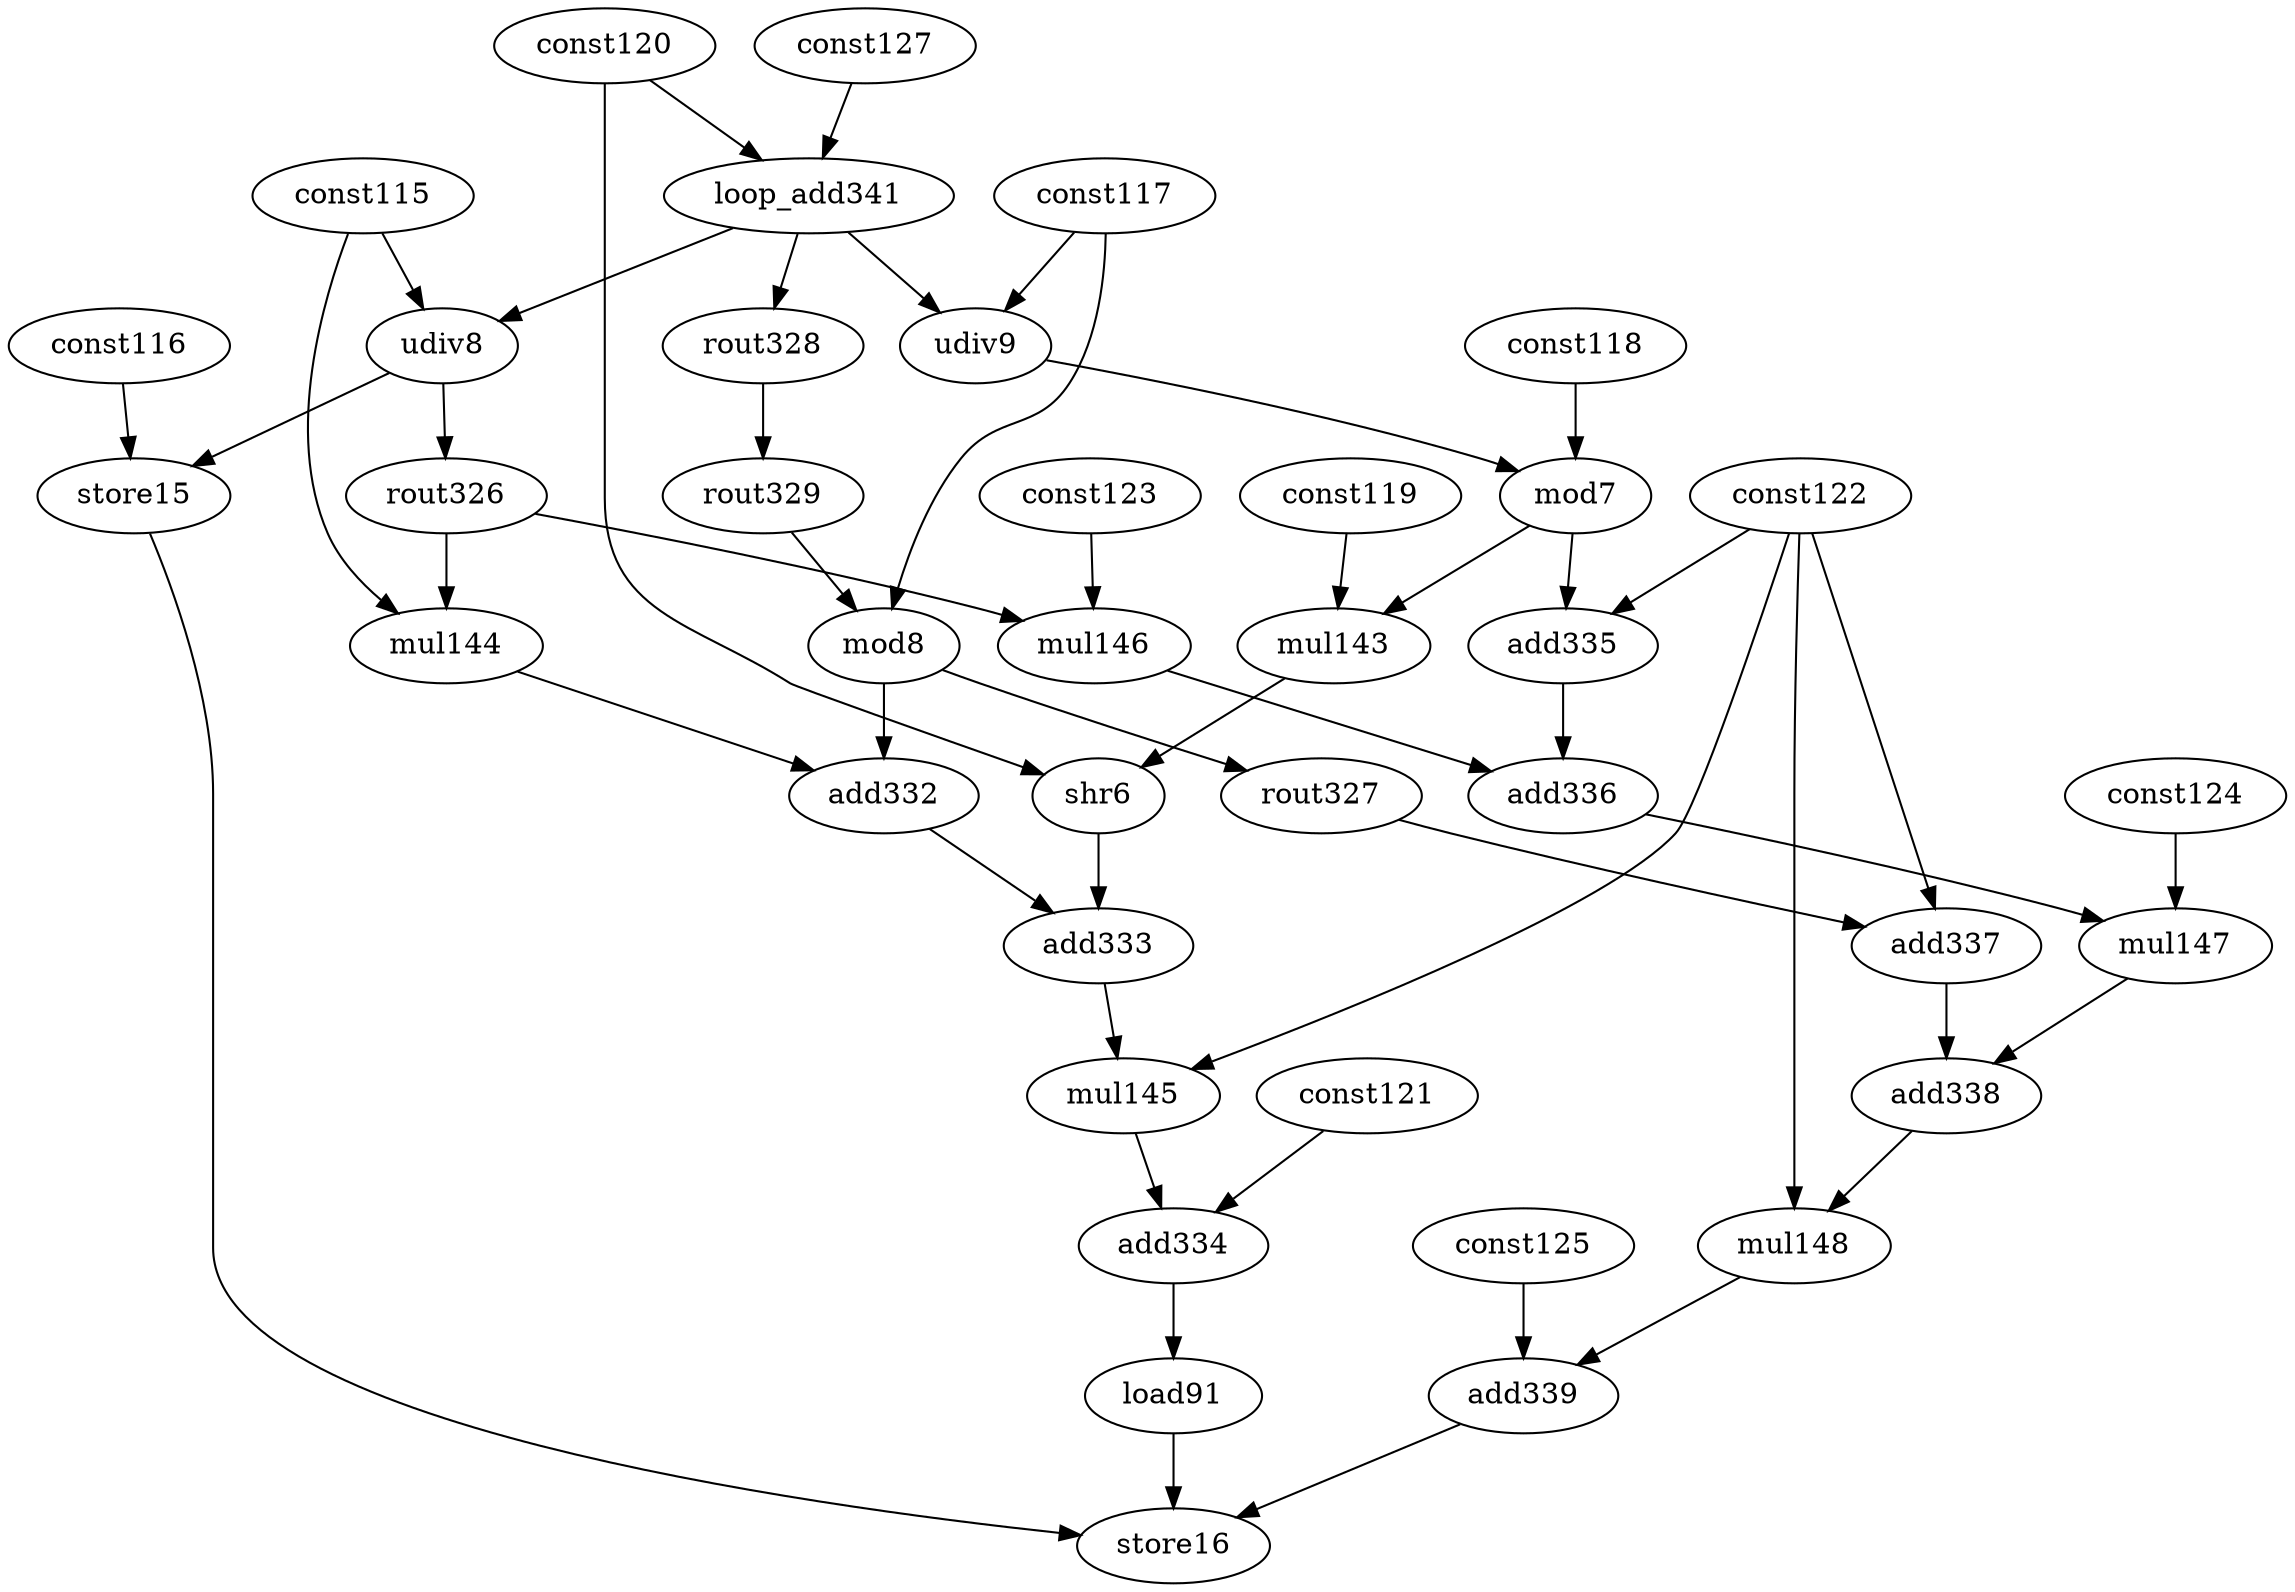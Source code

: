 digraph G {
	const115[opcode=const, llvm="%10"]
	udiv8[opcode=udiv, llvm="%73", schedule=1]
	const116[opcode=const, llvm="%73"]
	store15[opcode=store, schedule=2]
	const117[opcode=const, llvm="%8"]
	udiv9[opcode=udiv, llvm="%74", schedule=1]
	const118[opcode=const, llvm="%9"]
	mod7[opcode=mod, llvm="%75", schedule=2]
	mod8[opcode=mod, llvm="%76", schedule=3]
	const119[opcode=const, llvm="%2"]
	mul143[opcode=mul, llvm="%77", schedule=3]
	const120[opcode=const, val=1]
	shr6[opcode=shr, llvm="%78", schedule=4]
	mul144[opcode=mul, llvm="%79", schedule=3]
	add332[opcode=add, llvm="%80", schedule=4]
	add333[opcode=add, llvm="%81", schedule=5]
	const121[opcode=const, llvm="%12"]
	const122[opcode=const, val=4]
	mul145[opcode=mul, llvm="%82", schedule=6]
	add334[opcode=add, llvm="%82", schedule=7]
	load91[opcode=load, llvm="%83", schedule=8]
	add335[opcode=add, llvm="%84", schedule=3]
	const123[opcode=const, llvm="%14"]
	mul146[opcode=mul, llvm="%85", schedule=3]
	add336[opcode=add, llvm="%86", schedule=4]
	const124[opcode=const, llvm="%13"]
	mul147[opcode=mul, llvm="%87", schedule=5]
	add337[opcode=add, llvm="%88", schedule=5]
	add338[opcode=add, llvm="%89", schedule=6]
	const125[opcode=const, llvm="%17"]
	mul148[opcode=mul, llvm="%90", schedule=7]
	add339[opcode=add, llvm="%90", schedule=8]
	store16[opcode=store, llvm="store", schedule=9]
	const127[opcode=const, val=0]
	loop_add341[opcode=add, llvm="%72", schedule=0]
	rout326[opcode=rout, schedule=2]
	rout327[opcode=rout, schedule=4]
	rout328[opcode=rout, schedule=1]
	rout329[opcode=rout, schedule=2]
	loop_add341->udiv8[operand=0]
	const115->udiv8[operand=1]
	const116->store15[operand=0]
	udiv8->store15[operand=1]
	loop_add341->udiv9[operand=0]
	const117->udiv9[operand=1]
	udiv9->mod7[operand=0]
	const118->mod7[operand=1]
	rout329->mod8[operand=0]
	const117->mod8[operand=1]
	mod7->mul143[operand=0]
	const119->mul143[operand=1]
	mul143->shr6[operand=0]
	const120->shr6[operand=1]
	const115->mul144[operand=0]
	rout326->mul144[operand=1]
	mod8->add332[operand=0]
	mul144->add332[operand=1]
	add332->add333[operand=0]
	shr6->add333[operand=1]
	add333->mul145[operand=0]
	const122->mul145[operand=1]
	const121->add334[operand=0]
	mul145->add334[operand=1]
	add334->load91[operand=0]
	mod7->add335[operand=0]
	const122->add335[operand=1]
	rout326->mul146[operand=0]
	const123->mul146[operand=1]
	add335->add336[operand=0]
	mul146->add336[operand=1]
	add336->mul147[operand=0]
	const124->mul147[operand=1]
	rout327->add337[operand=0]
	const122->add337[operand=1]
	add337->add338[operand=0]
	mul147->add338[operand=1]
	add338->mul148[operand=0]
	const122->mul148[operand=1]
	const125->add339[operand=0]
	mul148->add339[operand=1]
	load91->store16[operand=0]
	add339->store16[operand=1]
	store15->store16[operand=-1, type=order]
	const127->loop_add341[operand=0, type=const_base]
	const120->loop_add341[operand=1]
	udiv8->rout326[operand=0]
	mod8->rout327[operand=0]
	loop_add341->rout328[operand=0]
	rout328->rout329[operand=0]
}